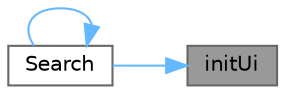 digraph "initUi"
{
 // LATEX_PDF_SIZE
  bgcolor="transparent";
  edge [fontname=Helvetica,fontsize=10,labelfontname=Helvetica,labelfontsize=10];
  node [fontname=Helvetica,fontsize=10,shape=box,height=0.2,width=0.4];
  rankdir="RL";
  Node1 [id="Node000001",label="initUi",height=0.2,width=0.4,color="gray40", fillcolor="grey60", style="filled", fontcolor="black",tooltip="初始化界面"];
  Node1 -> Node2 [id="edge1_Node000001_Node000002",dir="back",color="steelblue1",style="solid",tooltip=" "];
  Node2 [id="Node000002",label="Search",height=0.2,width=0.4,color="grey40", fillcolor="white", style="filled",URL="$class_search.html#ac51573714b74893be7f0d569b3b87790",tooltip="构造函数"];
  Node2 -> Node2 [id="edge2_Node000002_Node000002",dir="back",color="steelblue1",style="solid",tooltip=" "];
}
